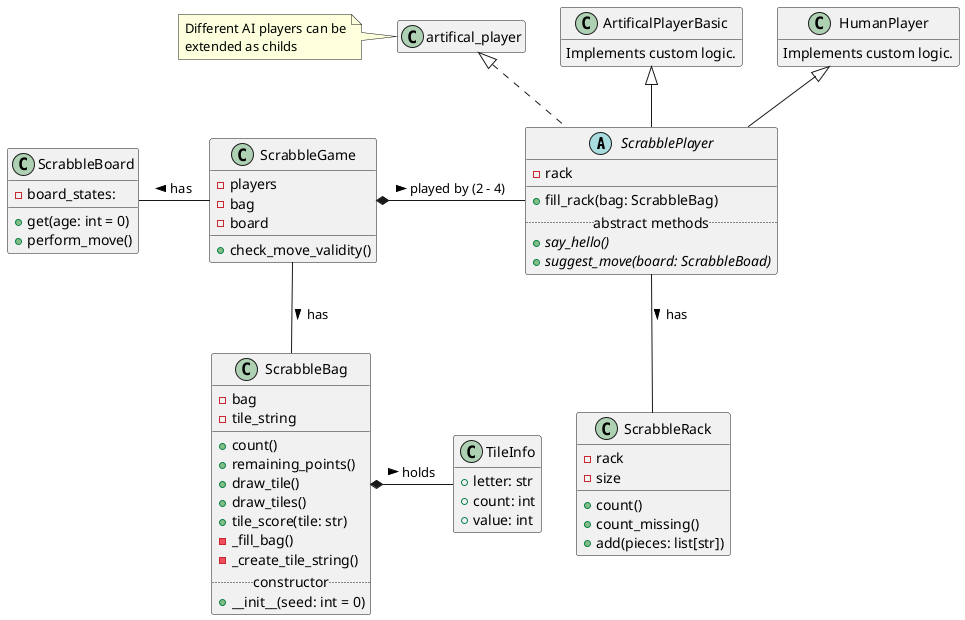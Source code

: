 @startuml
abstract class ScrabblePlayer {
    - rack
    __
    + fill_rack(bag: ScrabbleBag)
    .. abstract methods ..
    +  {abstract} say_hello()
    +  {abstract} suggest_move(board: ScrabbleBoad)
}

ArtificalPlayerBasic <|-- ScrabblePlayer
class ArtificalPlayerBasic {
    Implements custom logic.
}
hide ArtificalPlayerBasic methods

HumanPlayer <|-- ScrabblePlayer
class HumanPlayer {
    Implements custom logic.
}
hide HumanPlayer methods

artifical_player <|.. ScrabblePlayer
class ArtificalPlayerBasic
hide artifical_player members


note left of artifical_player: Different AI players can be\nextended as childs

ScrabblePlayer -- ScrabbleRack: has >
class ScrabbleRack {
    - rack
    - size

    + count()
    + count_missing()
    + add(pieces: list[str])

}

class TileInfo{
    + letter: str
    + count: int
    + value: int
}
hide TileInfo methods

TileInfo -* ScrabbleBag: holds <
class ScrabbleBag {
    - bag
    - tile_string
    __
    + count()
    + remaining_points()
    + draw_tile()
    + draw_tiles()
    + tile_score(tile: str)
    - _fill_bag()
    - _create_tile_string()
    .. constructor ..
    + __init__(seed: int = 0)
}

class ScrabbleBoard {
    - board_states:

    + get(age: int = 0)
    + perform_move()
}

ScrabbleGame *- ScrabblePlayer: played by (2 - 4) >
ScrabbleGame -- ScrabbleBag: has >
ScrabbleBoard - ScrabbleGame: has <
class ScrabbleGame {
    - players
    - bag
    - board
    + check_move_validity()
}





@enduml